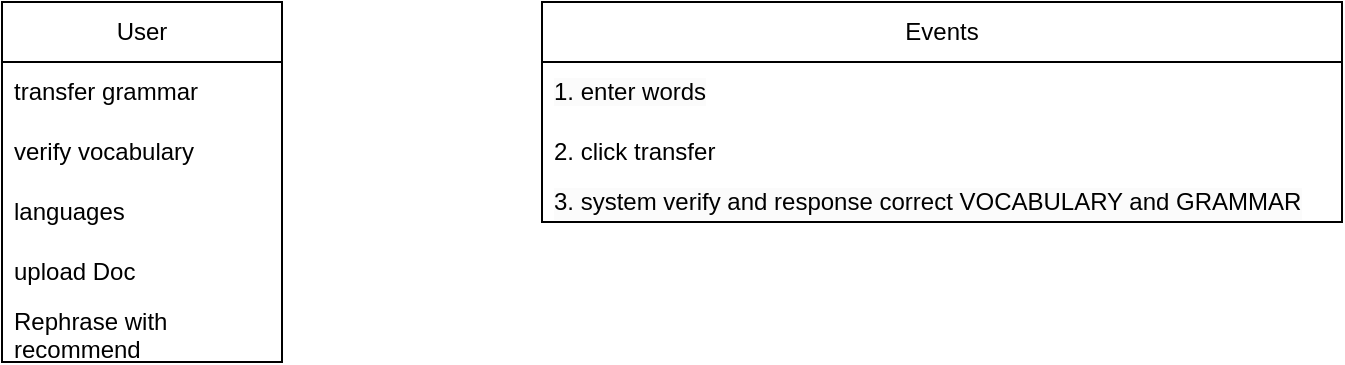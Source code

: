 <mxfile version="24.8.4" pages="4">
  <diagram id="igs3JGwfgeomrQZATqY9" name="Requirements">
    <mxGraphModel dx="1674" dy="738" grid="1" gridSize="10" guides="1" tooltips="1" connect="1" arrows="1" fold="1" page="1" pageScale="1" pageWidth="827" pageHeight="1169" math="0" shadow="0">
      <root>
        <mxCell id="0" />
        <mxCell id="1" parent="0" />
        <mxCell id="lfqnn6u43YCkodpQIA8_-1" value="User" style="swimlane;fontStyle=0;childLayout=stackLayout;horizontal=1;startSize=30;horizontalStack=0;resizeParent=1;resizeParentMax=0;resizeLast=0;collapsible=1;marginBottom=0;whiteSpace=wrap;html=1;" vertex="1" parent="1">
          <mxGeometry x="290" y="200" width="140" height="180" as="geometry" />
        </mxCell>
        <mxCell id="lfqnn6u43YCkodpQIA8_-2" value="transfer grammar" style="text;strokeColor=none;fillColor=none;align=left;verticalAlign=middle;spacingLeft=4;spacingRight=4;overflow=hidden;points=[[0,0.5],[1,0.5]];portConstraint=eastwest;rotatable=0;whiteSpace=wrap;html=1;" vertex="1" parent="lfqnn6u43YCkodpQIA8_-1">
          <mxGeometry y="30" width="140" height="30" as="geometry" />
        </mxCell>
        <mxCell id="lfqnn6u43YCkodpQIA8_-3" value="verify vocabulary&lt;span style=&quot;white-space: pre;&quot;&gt;&#x9;&lt;/span&gt;" style="text;strokeColor=none;fillColor=none;align=left;verticalAlign=middle;spacingLeft=4;spacingRight=4;overflow=hidden;points=[[0,0.5],[1,0.5]];portConstraint=eastwest;rotatable=0;whiteSpace=wrap;html=1;" vertex="1" parent="lfqnn6u43YCkodpQIA8_-1">
          <mxGeometry y="60" width="140" height="30" as="geometry" />
        </mxCell>
        <mxCell id="Qg6GsyFjAxmCWFA6QL4c-1" value="languages" style="text;strokeColor=none;fillColor=none;align=left;verticalAlign=middle;spacingLeft=4;spacingRight=4;overflow=hidden;points=[[0,0.5],[1,0.5]];portConstraint=eastwest;rotatable=0;whiteSpace=wrap;html=1;" vertex="1" parent="lfqnn6u43YCkodpQIA8_-1">
          <mxGeometry y="90" width="140" height="30" as="geometry" />
        </mxCell>
        <mxCell id="7-FZ7EsLVSB6WUyQ20No-6" value="upload Doc" style="text;strokeColor=none;fillColor=none;align=left;verticalAlign=middle;spacingLeft=4;spacingRight=4;overflow=hidden;points=[[0,0.5],[1,0.5]];portConstraint=eastwest;rotatable=0;whiteSpace=wrap;html=1;" vertex="1" parent="lfqnn6u43YCkodpQIA8_-1">
          <mxGeometry y="120" width="140" height="30" as="geometry" />
        </mxCell>
        <mxCell id="7-FZ7EsLVSB6WUyQ20No-7" value="Rephrase with recommend" style="text;strokeColor=none;fillColor=none;align=left;verticalAlign=middle;spacingLeft=4;spacingRight=4;overflow=hidden;points=[[0,0.5],[1,0.5]];portConstraint=eastwest;rotatable=0;whiteSpace=wrap;html=1;" vertex="1" parent="lfqnn6u43YCkodpQIA8_-1">
          <mxGeometry y="150" width="140" height="30" as="geometry" />
        </mxCell>
        <mxCell id="7-FZ7EsLVSB6WUyQ20No-1" value="Events" style="swimlane;fontStyle=0;childLayout=stackLayout;horizontal=1;startSize=30;horizontalStack=0;resizeParent=1;resizeParentMax=0;resizeLast=0;collapsible=1;marginBottom=0;whiteSpace=wrap;html=1;" vertex="1" parent="1">
          <mxGeometry x="560" y="200" width="400" height="110" as="geometry" />
        </mxCell>
        <mxCell id="7-FZ7EsLVSB6WUyQ20No-2" value="&lt;span style=&quot;color: rgb(0, 0, 0); font-family: Helvetica; font-size: 12px; font-style: normal; font-variant-ligatures: normal; font-variant-caps: normal; font-weight: 400; letter-spacing: normal; orphans: 2; text-align: left; text-indent: 0px; text-transform: none; widows: 2; word-spacing: 0px; -webkit-text-stroke-width: 0px; white-space: nowrap; background-color: rgb(251, 251, 251); text-decoration-thickness: initial; text-decoration-style: initial; text-decoration-color: initial; display: inline !important; float: none;&quot;&gt;1. enter words&lt;/span&gt;" style="text;strokeColor=none;fillColor=none;align=left;verticalAlign=middle;spacingLeft=4;spacingRight=4;overflow=hidden;points=[[0,0.5],[1,0.5]];portConstraint=eastwest;rotatable=0;whiteSpace=wrap;html=1;" vertex="1" parent="7-FZ7EsLVSB6WUyQ20No-1">
          <mxGeometry y="30" width="400" height="30" as="geometry" />
        </mxCell>
        <mxCell id="7-FZ7EsLVSB6WUyQ20No-3" value="&lt;div&gt;&lt;span style=&quot;text-wrap-mode: nowrap; background-color: initial;&quot;&gt;2. click transfer&lt;/span&gt;&lt;/div&gt;" style="text;strokeColor=none;fillColor=none;align=left;verticalAlign=middle;spacingLeft=4;spacingRight=4;overflow=hidden;points=[[0,0.5],[1,0.5]];portConstraint=eastwest;rotatable=0;whiteSpace=wrap;html=1;" vertex="1" parent="7-FZ7EsLVSB6WUyQ20No-1">
          <mxGeometry y="60" width="400" height="30" as="geometry" />
        </mxCell>
        <mxCell id="7-FZ7EsLVSB6WUyQ20No-4" value="&lt;div style=&quot;forced-color-adjust: none; color: rgb(0, 0, 0); font-family: Helvetica; font-size: 12px; font-style: normal; font-variant-ligatures: normal; font-variant-caps: normal; font-weight: 400; letter-spacing: normal; orphans: 2; text-align: left; text-indent: 0px; text-transform: none; widows: 2; word-spacing: 0px; -webkit-text-stroke-width: 0px; white-space: nowrap; background-color: rgb(251, 251, 251); text-decoration-thickness: initial; text-decoration-style: initial; text-decoration-color: initial;&quot;&gt;3. system verify and response correct VOCABULARY and GRAMMAR&lt;/div&gt;&lt;div style=&quot;forced-color-adjust: none; color: rgb(0, 0, 0); font-family: Helvetica; font-size: 12px; font-style: normal; font-variant-ligatures: normal; font-variant-caps: normal; font-weight: 400; letter-spacing: normal; orphans: 2; text-align: left; text-indent: 0px; text-transform: none; widows: 2; word-spacing: 0px; -webkit-text-stroke-width: 0px; white-space: nowrap; background-color: rgb(251, 251, 251); text-decoration-thickness: initial; text-decoration-style: initial; text-decoration-color: initial;&quot;&gt;&amp;nbsp;&lt;/div&gt;&lt;div&gt;&lt;br/&gt;&lt;/div&gt;" style="text;strokeColor=none;fillColor=none;align=left;verticalAlign=middle;spacingLeft=4;spacingRight=4;overflow=hidden;points=[[0,0.5],[1,0.5]];portConstraint=eastwest;rotatable=0;whiteSpace=wrap;html=1;" vertex="1" parent="7-FZ7EsLVSB6WUyQ20No-1">
          <mxGeometry y="90" width="400" height="20" as="geometry" />
        </mxCell>
      </root>
    </mxGraphModel>
  </diagram>
  <diagram name="Use Case" id="e46gY03RndI0wOOljgR-">
    <mxGraphModel dx="1762" dy="777" grid="1" gridSize="10" guides="1" tooltips="1" connect="1" arrows="1" fold="1" page="1" pageScale="1" pageWidth="827" pageHeight="1169" math="0" shadow="0">
      <root>
        <mxCell id="0" />
        <mxCell id="1" parent="0" />
        <mxCell id="zcs4udBxC16HRI7LtvzO-1" value="User" style="shape=umlActor;verticalLabelPosition=bottom;verticalAlign=top;html=1;outlineConnect=0;" vertex="1" parent="1">
          <mxGeometry x="30" y="500" width="30" height="60" as="geometry" />
        </mxCell>
        <mxCell id="zcs4udBxC16HRI7LtvzO-2" value="" style="rounded=0;whiteSpace=wrap;html=1;fillColor=#d5e8d4;strokeColor=none;" vertex="1" parent="1">
          <mxGeometry x="200" y="180" width="540" height="630" as="geometry" />
        </mxCell>
        <mxCell id="zcs4udBxC16HRI7LtvzO-14" style="rounded=0;orthogonalLoop=1;jettySize=auto;html=1;entryX=0;entryY=0.5;entryDx=0;entryDy=0;" edge="1" parent="1" source="zcs4udBxC16HRI7LtvzO-7" target="zcs4udBxC16HRI7LtvzO-9">
          <mxGeometry relative="1" as="geometry" />
        </mxCell>
        <mxCell id="zcs4udBxC16HRI7LtvzO-7" value="transfer" style="ellipse;whiteSpace=wrap;html=1;" vertex="1" parent="1">
          <mxGeometry x="320" y="280" width="120" height="80" as="geometry" />
        </mxCell>
        <mxCell id="zcs4udBxC16HRI7LtvzO-9" value="correct vocabulary" style="ellipse;whiteSpace=wrap;html=1;" vertex="1" parent="1">
          <mxGeometry x="530" y="200" width="120" height="80" as="geometry" />
        </mxCell>
        <mxCell id="zcs4udBxC16HRI7LtvzO-12" style="rounded=0;orthogonalLoop=1;jettySize=auto;html=1;entryX=0;entryY=0.5;entryDx=0;entryDy=0;" edge="1" parent="1" source="zcs4udBxC16HRI7LtvzO-1" target="zcs4udBxC16HRI7LtvzO-7">
          <mxGeometry relative="1" as="geometry" />
        </mxCell>
        <mxCell id="zcs4udBxC16HRI7LtvzO-13" value="correct grammar" style="ellipse;whiteSpace=wrap;html=1;" vertex="1" parent="1">
          <mxGeometry x="530" y="330" width="120" height="80" as="geometry" />
        </mxCell>
        <mxCell id="zcs4udBxC16HRI7LtvzO-15" style="rounded=0;orthogonalLoop=1;jettySize=auto;html=1;entryX=0;entryY=0.5;entryDx=0;entryDy=0;" edge="1" parent="1" source="zcs4udBxC16HRI7LtvzO-7" target="zcs4udBxC16HRI7LtvzO-13">
          <mxGeometry relative="1" as="geometry" />
        </mxCell>
        <mxCell id="Y1wYvEzIKf8QQCUUdIQ4-1" value="languages choose" style="ellipse;whiteSpace=wrap;html=1;" vertex="1" parent="1">
          <mxGeometry x="320" y="420" width="120" height="80" as="geometry" />
        </mxCell>
        <mxCell id="KOJW1QKycV8rzxP1KgFc-1" value="upload Doc:&lt;div&gt;pdf, .docx, .txt&lt;/div&gt;" style="ellipse;whiteSpace=wrap;html=1;" vertex="1" parent="1">
          <mxGeometry x="320" y="560" width="120" height="80" as="geometry" />
        </mxCell>
        <mxCell id="KOJW1QKycV8rzxP1KgFc-2" style="rounded=0;orthogonalLoop=1;jettySize=auto;html=1;entryX=0;entryY=0.5;entryDx=0;entryDy=0;" edge="1" parent="1" source="zcs4udBxC16HRI7LtvzO-1" target="KOJW1QKycV8rzxP1KgFc-1">
          <mxGeometry relative="1" as="geometry" />
        </mxCell>
        <mxCell id="KOJW1QKycV8rzxP1KgFc-5" value="under 125 chars" style="ellipse;whiteSpace=wrap;html=1;" vertex="1" parent="1">
          <mxGeometry x="520" y="560" width="120" height="80" as="geometry" />
        </mxCell>
        <mxCell id="H8WR5YgfrBvoUHggxGy3-1" value="rephrase" style="ellipse;whiteSpace=wrap;html=1;" vertex="1" parent="1">
          <mxGeometry x="320" y="700" width="120" height="80" as="geometry" />
        </mxCell>
        <mxCell id="H8WR5YgfrBvoUHggxGy3-2" style="rounded=0;orthogonalLoop=1;jettySize=auto;html=1;entryX=0;entryY=0.5;entryDx=0;entryDy=0;" edge="1" parent="1" source="zcs4udBxC16HRI7LtvzO-1" target="H8WR5YgfrBvoUHggxGy3-1">
          <mxGeometry relative="1" as="geometry" />
        </mxCell>
        <mxCell id="MBREWKDGe_TyckfQZQZ6-1" style="rounded=0;orthogonalLoop=1;jettySize=auto;html=1;entryX=0;entryY=0.5;entryDx=0;entryDy=0;" edge="1" parent="1" source="zcs4udBxC16HRI7LtvzO-1" target="Y1wYvEzIKf8QQCUUdIQ4-1">
          <mxGeometry relative="1" as="geometry" />
        </mxCell>
        <mxCell id="gGuMiZ0zO2XfjYTTtL7c-1" value="&amp;lt;&amp;lt;include&amp;gt;&amp;gt;" style="html=1;verticalAlign=bottom;labelBackgroundColor=none;endArrow=open;endFill=0;dashed=1;rounded=0;entryX=0.5;entryY=0;entryDx=0;entryDy=0;exitX=0.5;exitY=1;exitDx=0;exitDy=0;" edge="1" parent="1" source="zcs4udBxC16HRI7LtvzO-7" target="Y1wYvEzIKf8QQCUUdIQ4-1">
          <mxGeometry width="160" relative="1" as="geometry">
            <mxPoint x="620" y="470" as="sourcePoint" />
            <mxPoint x="780" y="470" as="targetPoint" />
          </mxGeometry>
        </mxCell>
        <mxCell id="gGuMiZ0zO2XfjYTTtL7c-5" value="&amp;lt;&amp;lt;include&amp;gt;&amp;gt;" style="html=1;verticalAlign=bottom;labelBackgroundColor=none;endArrow=open;endFill=0;dashed=1;rounded=0;entryX=0;entryY=0.5;entryDx=0;entryDy=0;exitX=1;exitY=0.5;exitDx=0;exitDy=0;" edge="1" parent="1" source="KOJW1QKycV8rzxP1KgFc-1" target="KOJW1QKycV8rzxP1KgFc-5">
          <mxGeometry width="160" relative="1" as="geometry">
            <mxPoint x="620" y="470" as="sourcePoint" />
            <mxPoint x="780" y="470" as="targetPoint" />
          </mxGeometry>
        </mxCell>
      </root>
    </mxGraphModel>
  </diagram>
  <diagram id="cfVkd9oZeYPFOt5OPYKA" name="Sequence_BE">
    <mxGraphModel dx="3617" dy="1230" grid="1" gridSize="10" guides="1" tooltips="1" connect="1" arrows="1" fold="1" page="1" pageScale="1" pageWidth="827" pageHeight="1169" math="0" shadow="0">
      <root>
        <mxCell id="0" />
        <mxCell id="1" parent="0" />
        <mxCell id="6bcfUeQPyRPwoeghG_Tl-1" value="" style="shape=umlLifeline;perimeter=lifelinePerimeter;whiteSpace=wrap;html=1;container=1;dropTarget=0;collapsible=0;recursiveResize=0;outlineConnect=0;portConstraint=eastwest;newEdgeStyle={&quot;curved&quot;:0,&quot;rounded&quot;:0};participant=umlActor;" vertex="1" parent="1">
          <mxGeometry x="-10" y="120" width="20" height="2220" as="geometry" />
        </mxCell>
        <mxCell id="6bcfUeQPyRPwoeghG_Tl-2" value="" style="shape=umlLifeline;perimeter=lifelinePerimeter;whiteSpace=wrap;html=1;container=1;dropTarget=0;collapsible=0;recursiveResize=0;outlineConnect=0;portConstraint=eastwest;newEdgeStyle={&quot;curved&quot;:0,&quot;rounded&quot;:0};participant=umlBoundary;" vertex="1" parent="1">
          <mxGeometry x="210" y="120" width="50" height="2130" as="geometry" />
        </mxCell>
        <mxCell id="Yvir3w3ujb1H9tp5bKVA-4" value="" style="html=1;points=[[0,0,0,0,5],[0,1,0,0,-5],[1,0,0,0,5],[1,1,0,0,-5]];perimeter=orthogonalPerimeter;outlineConnect=0;targetShapes=umlLifeline;portConstraint=eastwest;newEdgeStyle={&quot;curved&quot;:0,&quot;rounded&quot;:0};" vertex="1" parent="6bcfUeQPyRPwoeghG_Tl-2">
          <mxGeometry x="20" y="140" width="10" height="40" as="geometry" />
        </mxCell>
        <mxCell id="6bcfUeQPyRPwoeghG_Tl-3" value="" style="shape=umlLifeline;perimeter=lifelinePerimeter;whiteSpace=wrap;html=1;container=1;dropTarget=0;collapsible=0;recursiveResize=0;outlineConnect=0;portConstraint=eastwest;newEdgeStyle={&quot;curved&quot;:0,&quot;rounded&quot;:0};participant=umlEntity;" vertex="1" parent="1">
          <mxGeometry x="910" y="120" width="40" height="2080" as="geometry" />
        </mxCell>
        <mxCell id="Yvir3w3ujb1H9tp5bKVA-23" value="4. phrase()" style="html=1;verticalAlign=bottom;endArrow=block;curved=0;rounded=0;" edge="1" parent="6bcfUeQPyRPwoeghG_Tl-3">
          <mxGeometry width="80" relative="1" as="geometry">
            <mxPoint x="-422.37" y="220" as="sourcePoint" />
            <mxPoint x="17.13" y="220" as="targetPoint" />
            <Array as="points">
              <mxPoint x="-271.87" y="220" />
            </Array>
          </mxGeometry>
        </mxCell>
        <mxCell id="Yvir3w3ujb1H9tp5bKVA-25" value="" style="html=1;points=[[0,0,0,0,5],[0,1,0,0,-5],[1,0,0,0,5],[1,1,0,0,-5]];perimeter=orthogonalPerimeter;outlineConnect=0;targetShapes=umlLifeline;portConstraint=eastwest;newEdgeStyle={&quot;curved&quot;:0,&quot;rounded&quot;:0};" vertex="1" parent="6bcfUeQPyRPwoeghG_Tl-3">
          <mxGeometry x="15" y="220" width="10" height="40" as="geometry" />
        </mxCell>
        <mxCell id="6bcfUeQPyRPwoeghG_Tl-4" value="" style="shape=umlLifeline;perimeter=lifelinePerimeter;whiteSpace=wrap;html=1;container=1;dropTarget=0;collapsible=0;recursiveResize=0;outlineConnect=0;portConstraint=eastwest;newEdgeStyle={&quot;curved&quot;:0,&quot;rounded&quot;:0};participant=umlControl;" vertex="1" parent="1">
          <mxGeometry x="470" y="120" width="40" height="2080" as="geometry" />
        </mxCell>
        <mxCell id="Yvir3w3ujb1H9tp5bKVA-22" value="" style="html=1;points=[[0,0,0,0,5],[0,1,0,0,-5],[1,0,0,0,5],[1,1,0,0,-5]];perimeter=orthogonalPerimeter;outlineConnect=0;targetShapes=umlLifeline;portConstraint=eastwest;newEdgeStyle={&quot;curved&quot;:0,&quot;rounded&quot;:0};" vertex="1" parent="6bcfUeQPyRPwoeghG_Tl-4">
          <mxGeometry x="15" y="180" width="10" height="40" as="geometry" />
        </mxCell>
        <mxCell id="6bcfUeQPyRPwoeghG_Tl-7" value=":DTO" style="shape=umlLifeline;perimeter=lifelinePerimeter;whiteSpace=wrap;html=1;container=1;dropTarget=0;collapsible=0;recursiveResize=0;outlineConnect=0;portConstraint=eastwest;newEdgeStyle={&quot;curved&quot;:0,&quot;rounded&quot;:0};" vertex="1" parent="1">
          <mxGeometry x="1170" y="120" width="100" height="2090" as="geometry" />
        </mxCell>
        <mxCell id="Yvir3w3ujb1H9tp5bKVA-28" value="" style="html=1;points=[[0,0,0,0,5],[0,1,0,0,-5],[1,0,0,0,5],[1,1,0,0,-5]];perimeter=orthogonalPerimeter;outlineConnect=0;targetShapes=umlLifeline;portConstraint=eastwest;newEdgeStyle={&quot;curved&quot;:0,&quot;rounded&quot;:0};" vertex="1" parent="6bcfUeQPyRPwoeghG_Tl-7">
          <mxGeometry x="45" y="400" width="10" height="40" as="geometry" />
        </mxCell>
        <mxCell id="Yvir3w3ujb1H9tp5bKVA-2" value="1. enter words" style="html=1;verticalAlign=bottom;endArrow=block;curved=0;rounded=0;" edge="1" parent="1">
          <mxGeometry width="80" relative="1" as="geometry">
            <mxPoint y="200" as="sourcePoint" />
            <mxPoint x="235" y="200" as="targetPoint" />
          </mxGeometry>
        </mxCell>
        <mxCell id="Yvir3w3ujb1H9tp5bKVA-12" value="2. click Paraphrase button" style="html=1;verticalAlign=bottom;endArrow=block;curved=0;rounded=0;" edge="1" parent="1">
          <mxGeometry width="80" relative="1" as="geometry">
            <mxPoint y="260" as="sourcePoint" />
            <mxPoint x="235" y="260" as="targetPoint" />
          </mxGeometry>
        </mxCell>
        <mxCell id="Yvir3w3ujb1H9tp5bKVA-13" value=":AI" style="shape=umlLifeline;perimeter=lifelinePerimeter;whiteSpace=wrap;html=1;container=1;dropTarget=0;collapsible=0;recursiveResize=0;outlineConnect=0;portConstraint=eastwest;newEdgeStyle={&quot;curved&quot;:0,&quot;rounded&quot;:0};" vertex="1" parent="1">
          <mxGeometry x="1420" y="120" width="100" height="2060" as="geometry" />
        </mxCell>
        <mxCell id="Yvir3w3ujb1H9tp5bKVA-29" value="" style="html=1;points=[[0,0,0,0,5],[0,1,0,0,-5],[1,0,0,0,5],[1,1,0,0,-5]];perimeter=orthogonalPerimeter;outlineConnect=0;targetShapes=umlLifeline;portConstraint=eastwest;newEdgeStyle={&quot;curved&quot;:0,&quot;rounded&quot;:0};" vertex="1" parent="Yvir3w3ujb1H9tp5bKVA-13">
          <mxGeometry x="45" y="465" width="10" height="40" as="geometry" />
        </mxCell>
        <mxCell id="Yvir3w3ujb1H9tp5bKVA-18" value=":Service" style="shape=umlLifeline;perimeter=lifelinePerimeter;whiteSpace=wrap;html=1;container=1;dropTarget=0;collapsible=0;recursiveResize=0;outlineConnect=0;portConstraint=eastwest;newEdgeStyle={&quot;curved&quot;:0,&quot;rounded&quot;:0};" vertex="1" parent="1">
          <mxGeometry x="660" y="120" width="100" height="2050" as="geometry" />
        </mxCell>
        <mxCell id="Yvir3w3ujb1H9tp5bKVA-24" value="" style="html=1;points=[[0,0,0,0,5],[0,1,0,0,-5],[1,0,0,0,5],[1,1,0,0,-5]];perimeter=orthogonalPerimeter;outlineConnect=0;targetShapes=umlLifeline;portConstraint=eastwest;newEdgeStyle={&quot;curved&quot;:0,&quot;rounded&quot;:0};" vertex="1" parent="Yvir3w3ujb1H9tp5bKVA-18">
          <mxGeometry x="45" y="280" width="10" height="40" as="geometry" />
        </mxCell>
        <mxCell id="Yvir3w3ujb1H9tp5bKVA-20" value="3. paraphrase()" style="html=1;verticalAlign=bottom;endArrow=block;curved=0;rounded=0;" edge="1" parent="1" target="6bcfUeQPyRPwoeghG_Tl-4">
          <mxGeometry width="80" relative="1" as="geometry">
            <mxPoint x="235" y="300" as="sourcePoint" />
            <mxPoint x="470" y="300" as="targetPoint" />
          </mxGeometry>
        </mxCell>
        <mxCell id="Yvir3w3ujb1H9tp5bKVA-26" value="5. phrase()" style="html=1;verticalAlign=bottom;endArrow=block;curved=0;rounded=0;" edge="1" parent="1" target="6bcfUeQPyRPwoeghG_Tl-7">
          <mxGeometry x="0.001" width="80" relative="1" as="geometry">
            <mxPoint x="710" y="520" as="sourcePoint" />
            <mxPoint x="930" y="520" as="targetPoint" />
            <Array as="points">
              <mxPoint x="860.5" y="520" />
            </Array>
            <mxPoint as="offset" />
          </mxGeometry>
        </mxCell>
        <mxCell id="Yvir3w3ujb1H9tp5bKVA-27" value="5. phrase()" style="html=1;verticalAlign=bottom;endArrow=block;curved=0;rounded=0;" edge="1" parent="1" target="Yvir3w3ujb1H9tp5bKVA-13">
          <mxGeometry width="80" relative="1" as="geometry">
            <mxPoint x="710" y="585" as="sourcePoint" />
            <mxPoint x="1219" y="585" as="targetPoint" />
            <Array as="points">
              <mxPoint x="860.5" y="585" />
            </Array>
          </mxGeometry>
        </mxCell>
        <mxCell id="Yvir3w3ujb1H9tp5bKVA-21" value="&lt;span style=&quot;color: rgb(0, 0, 0); font-family: Helvetica; font-size: 11px; font-style: normal; font-variant-ligatures: normal; font-variant-caps: normal; font-weight: 400; letter-spacing: normal; orphans: 2; text-align: center; text-indent: 0px; text-transform: none; widows: 2; word-spacing: 0px; -webkit-text-stroke-width: 0px; white-space: nowrap; background-color: rgb(255, 255, 255); text-decoration-thickness: initial; text-decoration-style: initial; text-decoration-color: initial; display: inline !important; float: none;&quot;&gt;4. phrase()&lt;/span&gt;" style="html=1;verticalAlign=bottom;endArrow=block;curved=0;rounded=0;" edge="1" parent="1">
          <mxGeometry width="80" relative="1" as="geometry">
            <mxPoint x="490" y="400" as="sourcePoint" />
            <mxPoint x="710" y="400" as="targetPoint" />
            <Array as="points">
              <mxPoint x="640.5" y="400" />
            </Array>
            <mxPoint as="offset" />
          </mxGeometry>
        </mxCell>
        <mxCell id="Yvir3w3ujb1H9tp5bKVA-30" value="response data" style="html=1;verticalAlign=bottom;endArrow=open;dashed=1;endSize=8;curved=0;rounded=0;" edge="1" parent="1">
          <mxGeometry x="-0.001" relative="1" as="geometry">
            <mxPoint x="1470" y="660" as="sourcePoint" />
            <mxPoint x="709.5" y="660" as="targetPoint" />
            <mxPoint as="offset" />
          </mxGeometry>
        </mxCell>
        <mxCell id="Yvir3w3ujb1H9tp5bKVA-32" value="response data" style="html=1;verticalAlign=bottom;endArrow=open;dashed=1;endSize=8;curved=0;rounded=0;" edge="1" parent="1" source="Yvir3w3ujb1H9tp5bKVA-18">
          <mxGeometry relative="1" as="geometry">
            <mxPoint x="1230.5" y="730" as="sourcePoint" />
            <mxPoint x="490" y="730" as="targetPoint" />
          </mxGeometry>
        </mxCell>
        <mxCell id="Yvir3w3ujb1H9tp5bKVA-33" value="response data" style="html=1;verticalAlign=bottom;endArrow=open;dashed=1;endSize=8;curved=0;rounded=0;" edge="1" parent="1" target="6bcfUeQPyRPwoeghG_Tl-2">
          <mxGeometry relative="1" as="geometry">
            <mxPoint x="489" y="800" as="sourcePoint" />
            <mxPoint x="270" y="800" as="targetPoint" />
          </mxGeometry>
        </mxCell>
        <mxCell id="Yvir3w3ujb1H9tp5bKVA-34" value="alt" style="shape=umlFrame;whiteSpace=wrap;html=1;pointerEvents=0;" vertex="1" parent="1">
          <mxGeometry x="-130" y="990" width="1720" height="1165" as="geometry" />
        </mxCell>
        <mxCell id="Yvir3w3ujb1H9tp5bKVA-70" value="" style="html=1;points=[[0,0,0,0,5],[0,1,0,0,-5],[1,0,0,0,5],[1,1,0,0,-5]];perimeter=orthogonalPerimeter;outlineConnect=0;targetShapes=umlLifeline;portConstraint=eastwest;newEdgeStyle={&quot;curved&quot;:0,&quot;rounded&quot;:0};" vertex="1" parent="1">
          <mxGeometry x="230" y="1150" width="10" height="40" as="geometry" />
        </mxCell>
        <mxCell id="Yvir3w3ujb1H9tp5bKVA-71" value="4.1. phrase()" style="html=1;verticalAlign=bottom;endArrow=block;curved=0;rounded=0;" edge="1" parent="1">
          <mxGeometry width="80" relative="1" as="geometry">
            <mxPoint x="487.63" y="1230" as="sourcePoint" />
            <mxPoint x="927.13" y="1230" as="targetPoint" />
            <Array as="points">
              <mxPoint x="638.13" y="1230" />
            </Array>
          </mxGeometry>
        </mxCell>
        <mxCell id="Yvir3w3ujb1H9tp5bKVA-72" value="" style="html=1;points=[[0,0,0,0,5],[0,1,0,0,-5],[1,0,0,0,5],[1,1,0,0,-5]];perimeter=orthogonalPerimeter;outlineConnect=0;targetShapes=umlLifeline;portConstraint=eastwest;newEdgeStyle={&quot;curved&quot;:0,&quot;rounded&quot;:0};" vertex="1" parent="1">
          <mxGeometry x="925" y="1230" width="10" height="40" as="geometry" />
        </mxCell>
        <mxCell id="Yvir3w3ujb1H9tp5bKVA-73" value="" style="html=1;points=[[0,0,0,0,5],[0,1,0,0,-5],[1,0,0,0,5],[1,1,0,0,-5]];perimeter=orthogonalPerimeter;outlineConnect=0;targetShapes=umlLifeline;portConstraint=eastwest;newEdgeStyle={&quot;curved&quot;:0,&quot;rounded&quot;:0};" vertex="1" parent="1">
          <mxGeometry x="485" y="1190" width="10" height="40" as="geometry" />
        </mxCell>
        <mxCell id="Yvir3w3ujb1H9tp5bKVA-74" value="" style="html=1;points=[[0,0,0,0,5],[0,1,0,0,-5],[1,0,0,0,5],[1,1,0,0,-5]];perimeter=orthogonalPerimeter;outlineConnect=0;targetShapes=umlLifeline;portConstraint=eastwest;newEdgeStyle={&quot;curved&quot;:0,&quot;rounded&quot;:0};" vertex="1" parent="1">
          <mxGeometry x="1215" y="1410" width="10" height="40" as="geometry" />
        </mxCell>
        <mxCell id="Yvir3w3ujb1H9tp5bKVA-75" value="1.1. upload file" style="html=1;verticalAlign=bottom;endArrow=block;curved=0;rounded=0;" edge="1" parent="1">
          <mxGeometry width="80" relative="1" as="geometry">
            <mxPoint y="1090" as="sourcePoint" />
            <mxPoint x="235" y="1090" as="targetPoint" />
          </mxGeometry>
        </mxCell>
        <mxCell id="Yvir3w3ujb1H9tp5bKVA-76" value="2. click Paraphrase button" style="html=1;verticalAlign=bottom;endArrow=block;curved=0;rounded=0;" edge="1" parent="1">
          <mxGeometry width="80" relative="1" as="geometry">
            <mxPoint y="1150" as="sourcePoint" />
            <mxPoint x="235" y="1150" as="targetPoint" />
          </mxGeometry>
        </mxCell>
        <mxCell id="Yvir3w3ujb1H9tp5bKVA-77" value="" style="html=1;points=[[0,0,0,0,5],[0,1,0,0,-5],[1,0,0,0,5],[1,1,0,0,-5]];perimeter=orthogonalPerimeter;outlineConnect=0;targetShapes=umlLifeline;portConstraint=eastwest;newEdgeStyle={&quot;curved&quot;:0,&quot;rounded&quot;:0};" vertex="1" parent="1">
          <mxGeometry x="1465" y="1475" width="10" height="40" as="geometry" />
        </mxCell>
        <mxCell id="Yvir3w3ujb1H9tp5bKVA-78" value="" style="html=1;points=[[0,0,0,0,5],[0,1,0,0,-5],[1,0,0,0,5],[1,1,0,0,-5]];perimeter=orthogonalPerimeter;outlineConnect=0;targetShapes=umlLifeline;portConstraint=eastwest;newEdgeStyle={&quot;curved&quot;:0,&quot;rounded&quot;:0};" vertex="1" parent="1">
          <mxGeometry x="705" y="1290" width="10" height="40" as="geometry" />
        </mxCell>
        <mxCell id="Yvir3w3ujb1H9tp5bKVA-79" value="3.1. paraphrase()" style="html=1;verticalAlign=bottom;endArrow=block;curved=0;rounded=0;" edge="1" parent="1">
          <mxGeometry width="80" relative="1" as="geometry">
            <mxPoint x="235" y="1190" as="sourcePoint" />
            <mxPoint x="490" y="1190" as="targetPoint" />
          </mxGeometry>
        </mxCell>
        <mxCell id="Yvir3w3ujb1H9tp5bKVA-80" value="5.1. phrase()" style="html=1;verticalAlign=bottom;endArrow=block;curved=0;rounded=0;" edge="1" parent="1">
          <mxGeometry x="0.001" width="80" relative="1" as="geometry">
            <mxPoint x="710" y="1410" as="sourcePoint" />
            <mxPoint x="1220" y="1410" as="targetPoint" />
            <Array as="points">
              <mxPoint x="860.5" y="1410" />
            </Array>
            <mxPoint as="offset" />
          </mxGeometry>
        </mxCell>
        <mxCell id="Yvir3w3ujb1H9tp5bKVA-81" value="5.1. phrase()" style="html=1;verticalAlign=bottom;endArrow=block;curved=0;rounded=0;" edge="1" parent="1">
          <mxGeometry width="80" relative="1" as="geometry">
            <mxPoint x="710" y="1475" as="sourcePoint" />
            <mxPoint x="1470" y="1475" as="targetPoint" />
            <Array as="points">
              <mxPoint x="860.5" y="1475" />
            </Array>
          </mxGeometry>
        </mxCell>
        <mxCell id="Yvir3w3ujb1H9tp5bKVA-82" value="4.1. phrase()" style="html=1;verticalAlign=bottom;endArrow=block;curved=0;rounded=0;" edge="1" parent="1">
          <mxGeometry width="80" relative="1" as="geometry">
            <mxPoint x="490" y="1290" as="sourcePoint" />
            <mxPoint x="710" y="1290" as="targetPoint" />
            <Array as="points">
              <mxPoint x="640.5" y="1290" />
            </Array>
            <mxPoint as="offset" />
          </mxGeometry>
        </mxCell>
        <mxCell id="Yvir3w3ujb1H9tp5bKVA-83" value="response data" style="html=1;verticalAlign=bottom;endArrow=open;dashed=1;endSize=8;curved=0;rounded=0;" edge="1" parent="1">
          <mxGeometry x="-0.001" relative="1" as="geometry">
            <mxPoint x="1470" y="1550" as="sourcePoint" />
            <mxPoint x="709.5" y="1550" as="targetPoint" />
            <mxPoint as="offset" />
          </mxGeometry>
        </mxCell>
        <mxCell id="Yvir3w3ujb1H9tp5bKVA-84" value="response data" style="html=1;verticalAlign=bottom;endArrow=open;dashed=1;endSize=8;curved=0;rounded=0;" edge="1" parent="1">
          <mxGeometry relative="1" as="geometry">
            <mxPoint x="710" y="1620" as="sourcePoint" />
            <mxPoint x="490" y="1620" as="targetPoint" />
          </mxGeometry>
        </mxCell>
        <mxCell id="Yvir3w3ujb1H9tp5bKVA-85" value="response data" style="html=1;verticalAlign=bottom;endArrow=open;dashed=1;endSize=8;curved=0;rounded=0;" edge="1" parent="1">
          <mxGeometry relative="1" as="geometry">
            <mxPoint x="489" y="1690" as="sourcePoint" />
            <mxPoint x="233" y="1690" as="targetPoint" />
          </mxGeometry>
        </mxCell>
      </root>
    </mxGraphModel>
  </diagram>
  <diagram id="ZGRFH8amE0s19XVq0Y8V" name="Sequence">
    <mxGraphModel dx="2421" dy="703" grid="1" gridSize="10" guides="1" tooltips="1" connect="1" arrows="1" fold="1" page="1" pageScale="1" pageWidth="827" pageHeight="1169" math="0" shadow="0">
      <root>
        <mxCell id="0" />
        <mxCell id="1" parent="0" />
        <mxCell id="pmgGE7Hv3SUpeZwM0Jtp-1" value=":FE" style="shape=umlLifeline;perimeter=lifelinePerimeter;whiteSpace=wrap;html=1;container=1;dropTarget=0;collapsible=0;recursiveResize=0;outlineConnect=0;portConstraint=eastwest;newEdgeStyle={&quot;curved&quot;:0,&quot;rounded&quot;:0};" parent="1" vertex="1">
          <mxGeometry x="-10" y="40" width="100" height="990" as="geometry" />
        </mxCell>
        <mxCell id="TJiDFyt9K-1a_6RwBz73-7" value="" style="html=1;points=[[0,0,0,0,5],[0,1,0,0,-5],[1,0,0,0,5],[1,1,0,0,-5]];perimeter=orthogonalPerimeter;outlineConnect=0;targetShapes=umlLifeline;portConstraint=eastwest;newEdgeStyle={&quot;curved&quot;:0,&quot;rounded&quot;:0};" vertex="1" parent="pmgGE7Hv3SUpeZwM0Jtp-1">
          <mxGeometry x="45" y="80" width="10" height="40" as="geometry" />
        </mxCell>
        <mxCell id="pmgGE7Hv3SUpeZwM0Jtp-2" value=":BE" style="shape=umlLifeline;perimeter=lifelinePerimeter;whiteSpace=wrap;html=1;container=1;dropTarget=0;collapsible=0;recursiveResize=0;outlineConnect=0;portConstraint=eastwest;newEdgeStyle={&quot;curved&quot;:0,&quot;rounded&quot;:0};" parent="1" vertex="1">
          <mxGeometry x="240" y="40" width="100" height="1000" as="geometry" />
        </mxCell>
        <mxCell id="TJiDFyt9K-1a_6RwBz73-9" value="" style="html=1;points=[[0,0,0,0,5],[0,1,0,0,-5],[1,0,0,0,5],[1,1,0,0,-5]];perimeter=orthogonalPerimeter;outlineConnect=0;targetShapes=umlLifeline;portConstraint=eastwest;newEdgeStyle={&quot;curved&quot;:0,&quot;rounded&quot;:0};" vertex="1" parent="pmgGE7Hv3SUpeZwM0Jtp-2">
          <mxGeometry x="45" y="120" width="10" height="40" as="geometry" />
        </mxCell>
        <mxCell id="pmgGE7Hv3SUpeZwM0Jtp-3" value=":AI" style="shape=umlLifeline;perimeter=lifelinePerimeter;whiteSpace=wrap;html=1;container=1;dropTarget=0;collapsible=0;recursiveResize=0;outlineConnect=0;portConstraint=eastwest;newEdgeStyle={&quot;curved&quot;:0,&quot;rounded&quot;:0};" parent="1" vertex="1">
          <mxGeometry x="500" y="40" width="100" height="1000" as="geometry" />
        </mxCell>
        <mxCell id="TJiDFyt9K-1a_6RwBz73-10" value="" style="html=1;points=[[0,0,0,0,5],[0,1,0,0,-5],[1,0,0,0,5],[1,1,0,0,-5]];perimeter=orthogonalPerimeter;outlineConnect=0;targetShapes=umlLifeline;portConstraint=eastwest;newEdgeStyle={&quot;curved&quot;:0,&quot;rounded&quot;:0};" vertex="1" parent="pmgGE7Hv3SUpeZwM0Jtp-3">
          <mxGeometry x="45" y="160" width="10" height="40" as="geometry" />
        </mxCell>
        <mxCell id="TJiDFyt9K-1a_6RwBz73-11" value="" style="html=1;points=[[0,0,0,0,5],[0,1,0,0,-5],[1,0,0,0,5],[1,1,0,0,-5]];perimeter=orthogonalPerimeter;outlineConnect=0;targetShapes=umlLifeline;portConstraint=eastwest;newEdgeStyle={&quot;curved&quot;:0,&quot;rounded&quot;:0};" vertex="1" parent="pmgGE7Hv3SUpeZwM0Jtp-3">
          <mxGeometry x="45" y="220" width="10" height="40" as="geometry" />
        </mxCell>
        <mxCell id="TJiDFyt9K-1a_6RwBz73-12" value="4. request handle" style="html=1;align=left;spacingLeft=2;endArrow=block;rounded=0;edgeStyle=orthogonalEdgeStyle;curved=0;rounded=0;" edge="1" target="TJiDFyt9K-1a_6RwBz73-11" parent="pmgGE7Hv3SUpeZwM0Jtp-3">
          <mxGeometry relative="1" as="geometry">
            <mxPoint x="50" y="200" as="sourcePoint" />
            <Array as="points">
              <mxPoint x="80" y="230" />
            </Array>
          </mxGeometry>
        </mxCell>
        <mxCell id="pmgGE7Hv3SUpeZwM0Jtp-4" value=":Local Storage" style="shape=umlLifeline;perimeter=lifelinePerimeter;whiteSpace=wrap;html=1;container=1;dropTarget=0;collapsible=0;recursiveResize=0;outlineConnect=0;portConstraint=eastwest;newEdgeStyle={&quot;curved&quot;:0,&quot;rounded&quot;:0};" parent="1" vertex="1">
          <mxGeometry x="760" y="40" width="100" height="1000" as="geometry" />
        </mxCell>
        <mxCell id="pmgGE7Hv3SUpeZwM0Jtp-5" value="" style="shape=umlLifeline;perimeter=lifelinePerimeter;whiteSpace=wrap;html=1;container=1;dropTarget=0;collapsible=0;recursiveResize=0;outlineConnect=0;portConstraint=eastwest;newEdgeStyle={&quot;curved&quot;:0,&quot;rounded&quot;:0};participant=umlActor;" parent="1" vertex="1">
          <mxGeometry x="-190" y="40" width="20" height="1010" as="geometry" />
        </mxCell>
        <mxCell id="TJiDFyt9K-1a_6RwBz73-1" value="1. enter words&lt;span style=&quot;white-space: pre;&quot;&gt;&#x9;&lt;/span&gt;" style="html=1;verticalAlign=bottom;endArrow=block;curved=0;rounded=0;" edge="1" parent="1" target="pmgGE7Hv3SUpeZwM0Jtp-1">
          <mxGeometry width="80" relative="1" as="geometry">
            <mxPoint x="-180" y="120" as="sourcePoint" />
            <mxPoint x="-100" y="120" as="targetPoint" />
          </mxGeometry>
        </mxCell>
        <mxCell id="TJiDFyt9K-1a_6RwBz73-2" value="2. send the request" style="html=1;verticalAlign=bottom;endArrow=block;curved=0;rounded=0;" edge="1" parent="1" target="pmgGE7Hv3SUpeZwM0Jtp-2">
          <mxGeometry width="80" relative="1" as="geometry">
            <mxPoint x="40" y="160" as="sourcePoint" />
            <mxPoint x="260" y="160" as="targetPoint" />
          </mxGeometry>
        </mxCell>
        <mxCell id="TJiDFyt9K-1a_6RwBz73-3" value="3. send the request" style="html=1;verticalAlign=bottom;endArrow=block;curved=0;rounded=0;" edge="1" parent="1" target="pmgGE7Hv3SUpeZwM0Jtp-3">
          <mxGeometry width="80" relative="1" as="geometry">
            <mxPoint x="290" y="200" as="sourcePoint" />
            <mxPoint x="510" y="200" as="targetPoint" />
          </mxGeometry>
        </mxCell>
        <mxCell id="TJiDFyt9K-1a_6RwBz73-4" value="5. save the latest words" style="html=1;verticalAlign=bottom;endArrow=block;curved=0;rounded=0;" edge="1" parent="1">
          <mxGeometry width="80" relative="1" as="geometry">
            <mxPoint x="40" y="840" as="sourcePoint" />
            <mxPoint x="809.5" y="840" as="targetPoint" />
          </mxGeometry>
        </mxCell>
        <mxCell id="TJiDFyt9K-1a_6RwBz73-5" value="return" style="html=1;verticalAlign=bottom;endArrow=open;dashed=1;endSize=8;curved=0;rounded=0;" edge="1" parent="1">
          <mxGeometry relative="1" as="geometry">
            <mxPoint x="550" y="320" as="sourcePoint" />
            <mxPoint x="289.5" y="320" as="targetPoint" />
          </mxGeometry>
        </mxCell>
        <mxCell id="TJiDFyt9K-1a_6RwBz73-6" value="return" style="html=1;verticalAlign=bottom;endArrow=open;dashed=1;endSize=8;curved=0;rounded=0;" edge="1" parent="1">
          <mxGeometry relative="1" as="geometry">
            <mxPoint x="290" y="360" as="sourcePoint" />
            <mxPoint x="39.5" y="360" as="targetPoint" />
          </mxGeometry>
        </mxCell>
        <mxCell id="TJiDFyt9K-1a_6RwBz73-13" value="alt" style="shape=umlFrame;whiteSpace=wrap;html=1;pointerEvents=0;" vertex="1" parent="1">
          <mxGeometry x="-280" y="400" width="1170" height="360" as="geometry" />
        </mxCell>
        <mxCell id="TJiDFyt9K-1a_6RwBz73-14" value="1.1. upload doc" style="html=1;verticalAlign=bottom;endArrow=block;curved=0;rounded=0;" edge="1" parent="1">
          <mxGeometry width="80" relative="1" as="geometry">
            <mxPoint x="-180" y="440" as="sourcePoint" />
            <mxPoint x="40" y="440" as="targetPoint" />
          </mxGeometry>
        </mxCell>
        <mxCell id="TJiDFyt9K-1a_6RwBz73-15" value="" style="html=1;points=[[0,0,0,0,5],[0,1,0,0,-5],[1,0,0,0,5],[1,1,0,0,-5]];perimeter=orthogonalPerimeter;outlineConnect=0;targetShapes=umlLifeline;portConstraint=eastwest;newEdgeStyle={&quot;curved&quot;:0,&quot;rounded&quot;:0};" vertex="1" parent="1">
          <mxGeometry x="285.5" y="479.5" width="10" height="40" as="geometry" />
        </mxCell>
        <mxCell id="TJiDFyt9K-1a_6RwBz73-16" value="" style="html=1;points=[[0,0,0,0,5],[0,1,0,0,-5],[1,0,0,0,5],[1,1,0,0,-5]];perimeter=orthogonalPerimeter;outlineConnect=0;targetShapes=umlLifeline;portConstraint=eastwest;newEdgeStyle={&quot;curved&quot;:0,&quot;rounded&quot;:0};" vertex="1" parent="1">
          <mxGeometry x="545.5" y="519.5" width="10" height="40" as="geometry" />
        </mxCell>
        <mxCell id="TJiDFyt9K-1a_6RwBz73-17" value="" style="html=1;points=[[0,0,0,0,5],[0,1,0,0,-5],[1,0,0,0,5],[1,1,0,0,-5]];perimeter=orthogonalPerimeter;outlineConnect=0;targetShapes=umlLifeline;portConstraint=eastwest;newEdgeStyle={&quot;curved&quot;:0,&quot;rounded&quot;:0};" vertex="1" parent="1">
          <mxGeometry x="545.5" y="579.5" width="10" height="40" as="geometry" />
        </mxCell>
        <mxCell id="TJiDFyt9K-1a_6RwBz73-18" value="4. request handle" style="html=1;align=left;spacingLeft=2;endArrow=block;rounded=0;edgeStyle=orthogonalEdgeStyle;curved=0;rounded=0;" edge="1" parent="1" target="TJiDFyt9K-1a_6RwBz73-17">
          <mxGeometry relative="1" as="geometry">
            <mxPoint x="550.5" y="559.5" as="sourcePoint" />
            <Array as="points">
              <mxPoint x="580.5" y="589.5" />
            </Array>
          </mxGeometry>
        </mxCell>
        <mxCell id="TJiDFyt9K-1a_6RwBz73-19" value="2. send the request" style="html=1;verticalAlign=bottom;endArrow=block;curved=0;rounded=0;" edge="1" parent="1">
          <mxGeometry width="80" relative="1" as="geometry">
            <mxPoint x="40.5" y="479.5" as="sourcePoint" />
            <mxPoint x="290.5" y="479.5" as="targetPoint" />
          </mxGeometry>
        </mxCell>
        <mxCell id="TJiDFyt9K-1a_6RwBz73-20" value="3.1. read the file" style="html=1;verticalAlign=bottom;endArrow=block;curved=0;rounded=0;" edge="1" parent="1">
          <mxGeometry width="80" relative="1" as="geometry">
            <mxPoint x="290.5" y="519.5" as="sourcePoint" />
            <mxPoint x="550.5" y="519.5" as="targetPoint" />
          </mxGeometry>
        </mxCell>
        <mxCell id="TJiDFyt9K-1a_6RwBz73-21" value="return" style="html=1;verticalAlign=bottom;endArrow=open;dashed=1;endSize=8;curved=0;rounded=0;" edge="1" parent="1">
          <mxGeometry relative="1" as="geometry">
            <mxPoint x="550.5" y="639.5" as="sourcePoint" />
            <mxPoint x="290" y="639.5" as="targetPoint" />
          </mxGeometry>
        </mxCell>
        <mxCell id="TJiDFyt9K-1a_6RwBz73-22" value="return" style="html=1;verticalAlign=bottom;endArrow=open;dashed=1;endSize=8;curved=0;rounded=0;" edge="1" parent="1">
          <mxGeometry relative="1" as="geometry">
            <mxPoint x="290.5" y="679.5" as="sourcePoint" />
            <mxPoint x="40" y="679.5" as="targetPoint" />
          </mxGeometry>
        </mxCell>
        <mxCell id="TJiDFyt9K-1a_6RwBz73-23" value="" style="html=1;points=[[0,0,0,0,5],[0,1,0,0,-5],[1,0,0,0,5],[1,1,0,0,-5]];perimeter=orthogonalPerimeter;outlineConnect=0;targetShapes=umlLifeline;portConstraint=eastwest;newEdgeStyle={&quot;curved&quot;:0,&quot;rounded&quot;:0};" vertex="1" parent="1">
          <mxGeometry x="35" y="439.5" width="10" height="40" as="geometry" />
        </mxCell>
      </root>
    </mxGraphModel>
  </diagram>
</mxfile>

